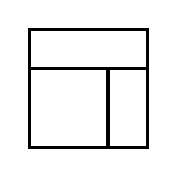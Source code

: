 \begin{tikzpicture}[very thick, scale=.5]
    \draw (0,2) rectangle (3,3);
    \draw (0,0) rectangle (2,2);
    \draw (2,0) rectangle (3,2);
\end{tikzpicture}
